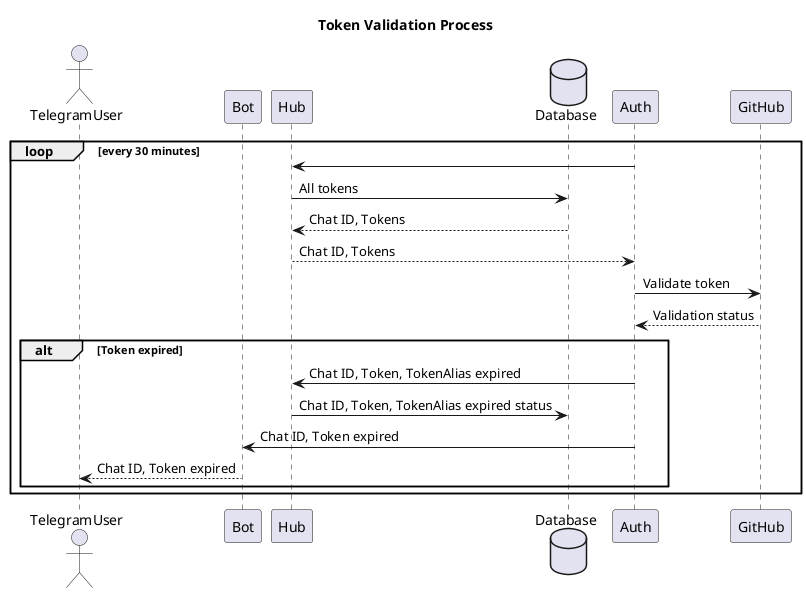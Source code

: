 @startuml
title Token Validation Process
actor       TelegramUser as user
participant Bot as bot
participant Hub as hub
database    Database    as db
participant Auth as auth
participant GitHub as github

loop every 30 minutes
 auth -> hub
 hub -> db: All tokens
 db --> hub: Chat ID, Tokens
 hub --> auth: Chat ID, Tokens
 auth -> github: Validate token
 github --> auth: Validation status
 alt Token expired
     auth -> hub: Chat ID, Token, TokenAlias expired
     hub -> db: Chat ID, Token, TokenAlias expired status
         auth -> bot: Chat ID, Token expired
     bot --> user: Chat ID, Token expired
  end
end
@enduml
